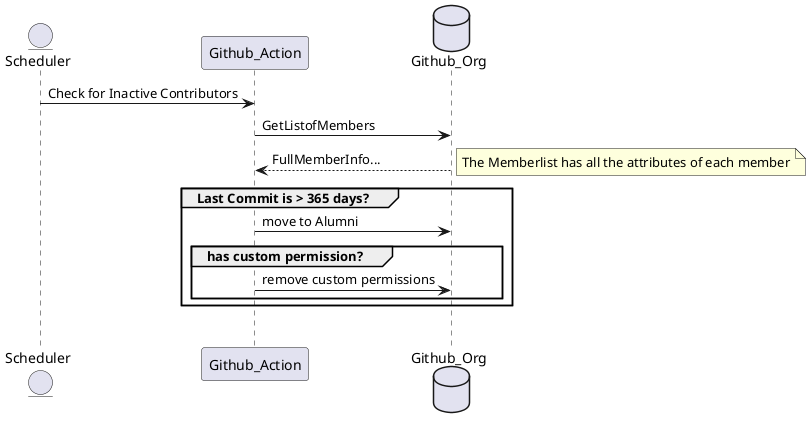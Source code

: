 @startuml
entity Scheduler as s
participant Github_Action as action
database Github_Org as gh

s -> action: Check for Inactive Contributors
action -> gh: GetListofMembers
action <--  gh:FullMemberInfo...

note right 
The Memberlist has all the attributes of each member
end note

group Last Commit is > 365 days?
    action -> gh: move to Alumni
    group has custom permission?
    action -> gh: remove custom permissions
    end
    end

group
@enduml
